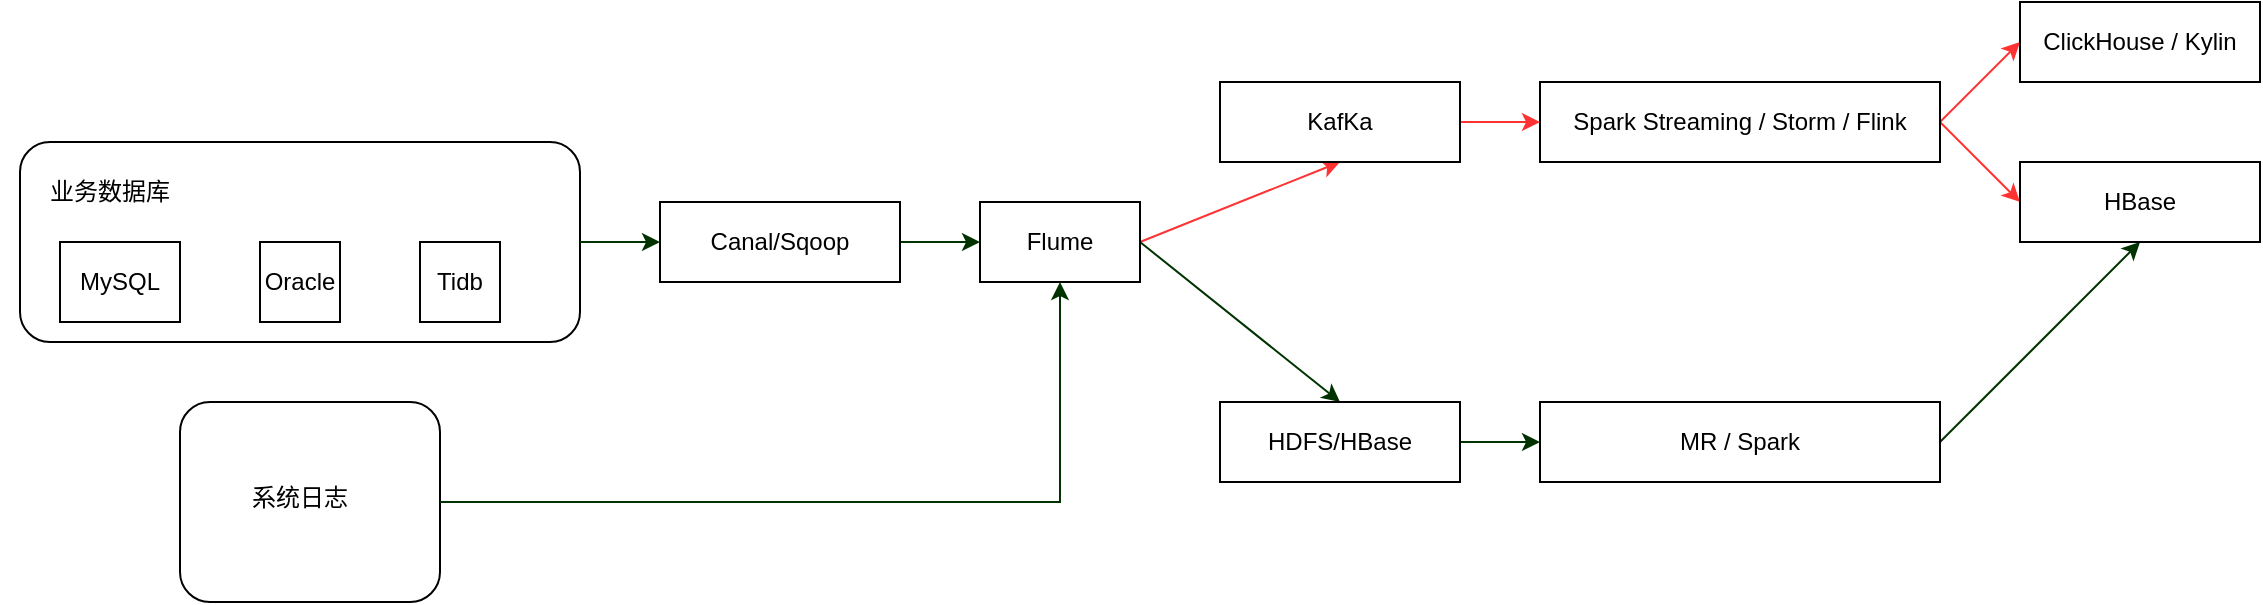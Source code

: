 <mxfile version="15.7.3" type="github">
  <diagram id="EE2Um1bkYNSYt00_zMxW" name="Page-1">
    <mxGraphModel dx="796" dy="461" grid="0" gridSize="10" guides="1" tooltips="1" connect="1" arrows="1" fold="1" page="1" pageScale="1" pageWidth="827" pageHeight="1169" math="0" shadow="0">
      <root>
        <mxCell id="0" />
        <mxCell id="1" parent="0" />
        <mxCell id="QFNQSFKw3kDxcCa51iRV-62" style="edgeStyle=none;rounded=0;orthogonalLoop=1;jettySize=auto;html=1;exitX=1;exitY=0.5;exitDx=0;exitDy=0;entryX=0;entryY=0.5;entryDx=0;entryDy=0;strokeColor=#FF3333;strokeWidth=1;" edge="1" parent="1" source="QFNQSFKw3kDxcCa51iRV-25" target="QFNQSFKw3kDxcCa51iRV-26">
          <mxGeometry relative="1" as="geometry" />
        </mxCell>
        <mxCell id="QFNQSFKw3kDxcCa51iRV-63" style="edgeStyle=none;rounded=0;orthogonalLoop=1;jettySize=auto;html=1;exitX=1;exitY=0.5;exitDx=0;exitDy=0;entryX=0;entryY=0.5;entryDx=0;entryDy=0;strokeColor=#FF3333;strokeWidth=1;" edge="1" parent="1" source="QFNQSFKw3kDxcCa51iRV-25" target="QFNQSFKw3kDxcCa51iRV-61">
          <mxGeometry relative="1" as="geometry" />
        </mxCell>
        <mxCell id="QFNQSFKw3kDxcCa51iRV-25" value="Spark Streaming / Storm / Flink" style="rounded=0;whiteSpace=wrap;html=1;fillColor=none;align=center;" vertex="1" parent="1">
          <mxGeometry x="800" y="800" width="200" height="40" as="geometry" />
        </mxCell>
        <mxCell id="QFNQSFKw3kDxcCa51iRV-26" value="ClickHouse / Kylin" style="rounded=0;whiteSpace=wrap;html=1;fillColor=none;align=center;" vertex="1" parent="1">
          <mxGeometry x="1040" y="760" width="120" height="40" as="geometry" />
        </mxCell>
        <mxCell id="QFNQSFKw3kDxcCa51iRV-38" value="" style="group" vertex="1" connectable="0" parent="1">
          <mxGeometry x="30" y="830" width="290" height="100" as="geometry" />
        </mxCell>
        <mxCell id="QFNQSFKw3kDxcCa51iRV-33" value="MySQL" style="rounded=0;whiteSpace=wrap;html=1;align=center;" vertex="1" parent="QFNQSFKw3kDxcCa51iRV-38">
          <mxGeometry x="30" y="50" width="60" height="40" as="geometry" />
        </mxCell>
        <mxCell id="QFNQSFKw3kDxcCa51iRV-34" value="Tidb" style="rounded=0;whiteSpace=wrap;html=1;align=center;" vertex="1" parent="QFNQSFKw3kDxcCa51iRV-38">
          <mxGeometry x="210" y="50" width="40" height="40" as="geometry" />
        </mxCell>
        <mxCell id="QFNQSFKw3kDxcCa51iRV-35" value="Oracle" style="rounded=0;whiteSpace=wrap;html=1;align=center;" vertex="1" parent="QFNQSFKw3kDxcCa51iRV-38">
          <mxGeometry x="130" y="50" width="40" height="40" as="geometry" />
        </mxCell>
        <mxCell id="QFNQSFKw3kDxcCa51iRV-37" value="业务数据库" style="text;html=1;strokeColor=none;fillColor=none;align=center;verticalAlign=middle;whiteSpace=wrap;rounded=0;" vertex="1" parent="QFNQSFKw3kDxcCa51iRV-38">
          <mxGeometry x="10" y="10" width="90" height="30" as="geometry" />
        </mxCell>
        <mxCell id="QFNQSFKw3kDxcCa51iRV-36" value="" style="rounded=1;whiteSpace=wrap;html=1;fillColor=none;align=center;" vertex="1" parent="QFNQSFKw3kDxcCa51iRV-38">
          <mxGeometry x="10" width="280" height="100" as="geometry" />
        </mxCell>
        <mxCell id="QFNQSFKw3kDxcCa51iRV-39" value="" style="group" vertex="1" connectable="0" parent="1">
          <mxGeometry x="120" y="960" width="130" height="100" as="geometry" />
        </mxCell>
        <mxCell id="QFNQSFKw3kDxcCa51iRV-40" value="" style="rounded=1;whiteSpace=wrap;html=1;fillColor=none;align=center;" vertex="1" parent="QFNQSFKw3kDxcCa51iRV-39">
          <mxGeometry width="130" height="100" as="geometry" />
        </mxCell>
        <mxCell id="QFNQSFKw3kDxcCa51iRV-41" value="系统日志" style="text;html=1;strokeColor=none;fillColor=none;align=center;verticalAlign=middle;whiteSpace=wrap;rounded=0;" vertex="1" parent="QFNQSFKw3kDxcCa51iRV-39">
          <mxGeometry x="10.833" y="31.111" width="97.5" height="33.333" as="geometry" />
        </mxCell>
        <mxCell id="QFNQSFKw3kDxcCa51iRV-55" style="edgeStyle=none;rounded=0;orthogonalLoop=1;jettySize=auto;html=1;exitX=1;exitY=0.5;exitDx=0;exitDy=0;entryX=0;entryY=0.5;entryDx=0;entryDy=0;strokeColor=#003300;strokeWidth=1;" edge="1" parent="1" source="QFNQSFKw3kDxcCa51iRV-42" target="QFNQSFKw3kDxcCa51iRV-43">
          <mxGeometry relative="1" as="geometry" />
        </mxCell>
        <mxCell id="QFNQSFKw3kDxcCa51iRV-42" value="Canal/Sqoop" style="rounded=0;whiteSpace=wrap;html=1;fillColor=none;align=center;" vertex="1" parent="1">
          <mxGeometry x="360" y="860" width="120" height="40" as="geometry" />
        </mxCell>
        <mxCell id="QFNQSFKw3kDxcCa51iRV-57" style="rounded=0;orthogonalLoop=1;jettySize=auto;html=1;exitX=1;exitY=0.5;exitDx=0;exitDy=0;strokeColor=#FF3333;strokeWidth=1;entryX=0.5;entryY=1;entryDx=0;entryDy=0;" edge="1" parent="1" source="QFNQSFKw3kDxcCa51iRV-43" target="QFNQSFKw3kDxcCa51iRV-49">
          <mxGeometry relative="1" as="geometry" />
        </mxCell>
        <mxCell id="QFNQSFKw3kDxcCa51iRV-58" style="edgeStyle=none;rounded=0;orthogonalLoop=1;jettySize=auto;html=1;entryX=0.5;entryY=0;entryDx=0;entryDy=0;strokeColor=#003300;strokeWidth=1;exitX=1;exitY=0.5;exitDx=0;exitDy=0;" edge="1" parent="1" source="QFNQSFKw3kDxcCa51iRV-43" target="QFNQSFKw3kDxcCa51iRV-47">
          <mxGeometry relative="1" as="geometry" />
        </mxCell>
        <mxCell id="QFNQSFKw3kDxcCa51iRV-43" value="Flume" style="rounded=0;whiteSpace=wrap;html=1;fillColor=none;align=center;" vertex="1" parent="1">
          <mxGeometry x="520" y="860" width="80" height="40" as="geometry" />
        </mxCell>
        <mxCell id="QFNQSFKw3kDxcCa51iRV-44" style="edgeStyle=none;rounded=0;orthogonalLoop=1;jettySize=auto;html=1;exitX=1;exitY=0.5;exitDx=0;exitDy=0;entryX=0;entryY=0.5;entryDx=0;entryDy=0;strokeColor=#003300;strokeWidth=1;" edge="1" parent="1" source="QFNQSFKw3kDxcCa51iRV-36" target="QFNQSFKw3kDxcCa51iRV-42">
          <mxGeometry relative="1" as="geometry" />
        </mxCell>
        <mxCell id="QFNQSFKw3kDxcCa51iRV-68" style="edgeStyle=none;rounded=0;orthogonalLoop=1;jettySize=auto;html=1;exitX=1;exitY=0.5;exitDx=0;exitDy=0;entryX=0;entryY=0.5;entryDx=0;entryDy=0;strokeColor=#003300;strokeWidth=1;" edge="1" parent="1" source="QFNQSFKw3kDxcCa51iRV-47" target="QFNQSFKw3kDxcCa51iRV-60">
          <mxGeometry relative="1" as="geometry" />
        </mxCell>
        <mxCell id="QFNQSFKw3kDxcCa51iRV-47" value="HDFS/HBase" style="rounded=0;whiteSpace=wrap;html=1;align=center;" vertex="1" parent="1">
          <mxGeometry x="640" y="960" width="120" height="40" as="geometry" />
        </mxCell>
        <mxCell id="QFNQSFKw3kDxcCa51iRV-59" style="edgeStyle=none;rounded=0;orthogonalLoop=1;jettySize=auto;html=1;exitX=1;exitY=0.5;exitDx=0;exitDy=0;entryX=0;entryY=0.5;entryDx=0;entryDy=0;strokeColor=#FF3333;strokeWidth=1;" edge="1" parent="1" source="QFNQSFKw3kDxcCa51iRV-49" target="QFNQSFKw3kDxcCa51iRV-25">
          <mxGeometry relative="1" as="geometry" />
        </mxCell>
        <mxCell id="QFNQSFKw3kDxcCa51iRV-49" value="KafKa" style="rounded=0;whiteSpace=wrap;html=1;align=center;" vertex="1" parent="1">
          <mxGeometry x="640" y="800" width="120" height="40" as="geometry" />
        </mxCell>
        <mxCell id="QFNQSFKw3kDxcCa51iRV-56" style="edgeStyle=orthogonalEdgeStyle;rounded=0;orthogonalLoop=1;jettySize=auto;html=1;exitX=1;exitY=0.5;exitDx=0;exitDy=0;entryX=0.5;entryY=1;entryDx=0;entryDy=0;strokeColor=#003300;strokeWidth=1;" edge="1" parent="1" source="QFNQSFKw3kDxcCa51iRV-40" target="QFNQSFKw3kDxcCa51iRV-43">
          <mxGeometry relative="1" as="geometry" />
        </mxCell>
        <mxCell id="QFNQSFKw3kDxcCa51iRV-67" style="edgeStyle=none;rounded=0;orthogonalLoop=1;jettySize=auto;html=1;exitX=1;exitY=0.5;exitDx=0;exitDy=0;entryX=0.5;entryY=1;entryDx=0;entryDy=0;strokeColor=#003300;strokeWidth=1;" edge="1" parent="1" source="QFNQSFKw3kDxcCa51iRV-60" target="QFNQSFKw3kDxcCa51iRV-61">
          <mxGeometry relative="1" as="geometry" />
        </mxCell>
        <mxCell id="QFNQSFKw3kDxcCa51iRV-60" value="MR / Spark" style="rounded=0;whiteSpace=wrap;html=1;fillColor=none;align=center;" vertex="1" parent="1">
          <mxGeometry x="800" y="960" width="200" height="40" as="geometry" />
        </mxCell>
        <mxCell id="QFNQSFKw3kDxcCa51iRV-61" value="HBase" style="rounded=0;whiteSpace=wrap;html=1;fillColor=none;align=center;" vertex="1" parent="1">
          <mxGeometry x="1040" y="840" width="120" height="40" as="geometry" />
        </mxCell>
      </root>
    </mxGraphModel>
  </diagram>
</mxfile>
